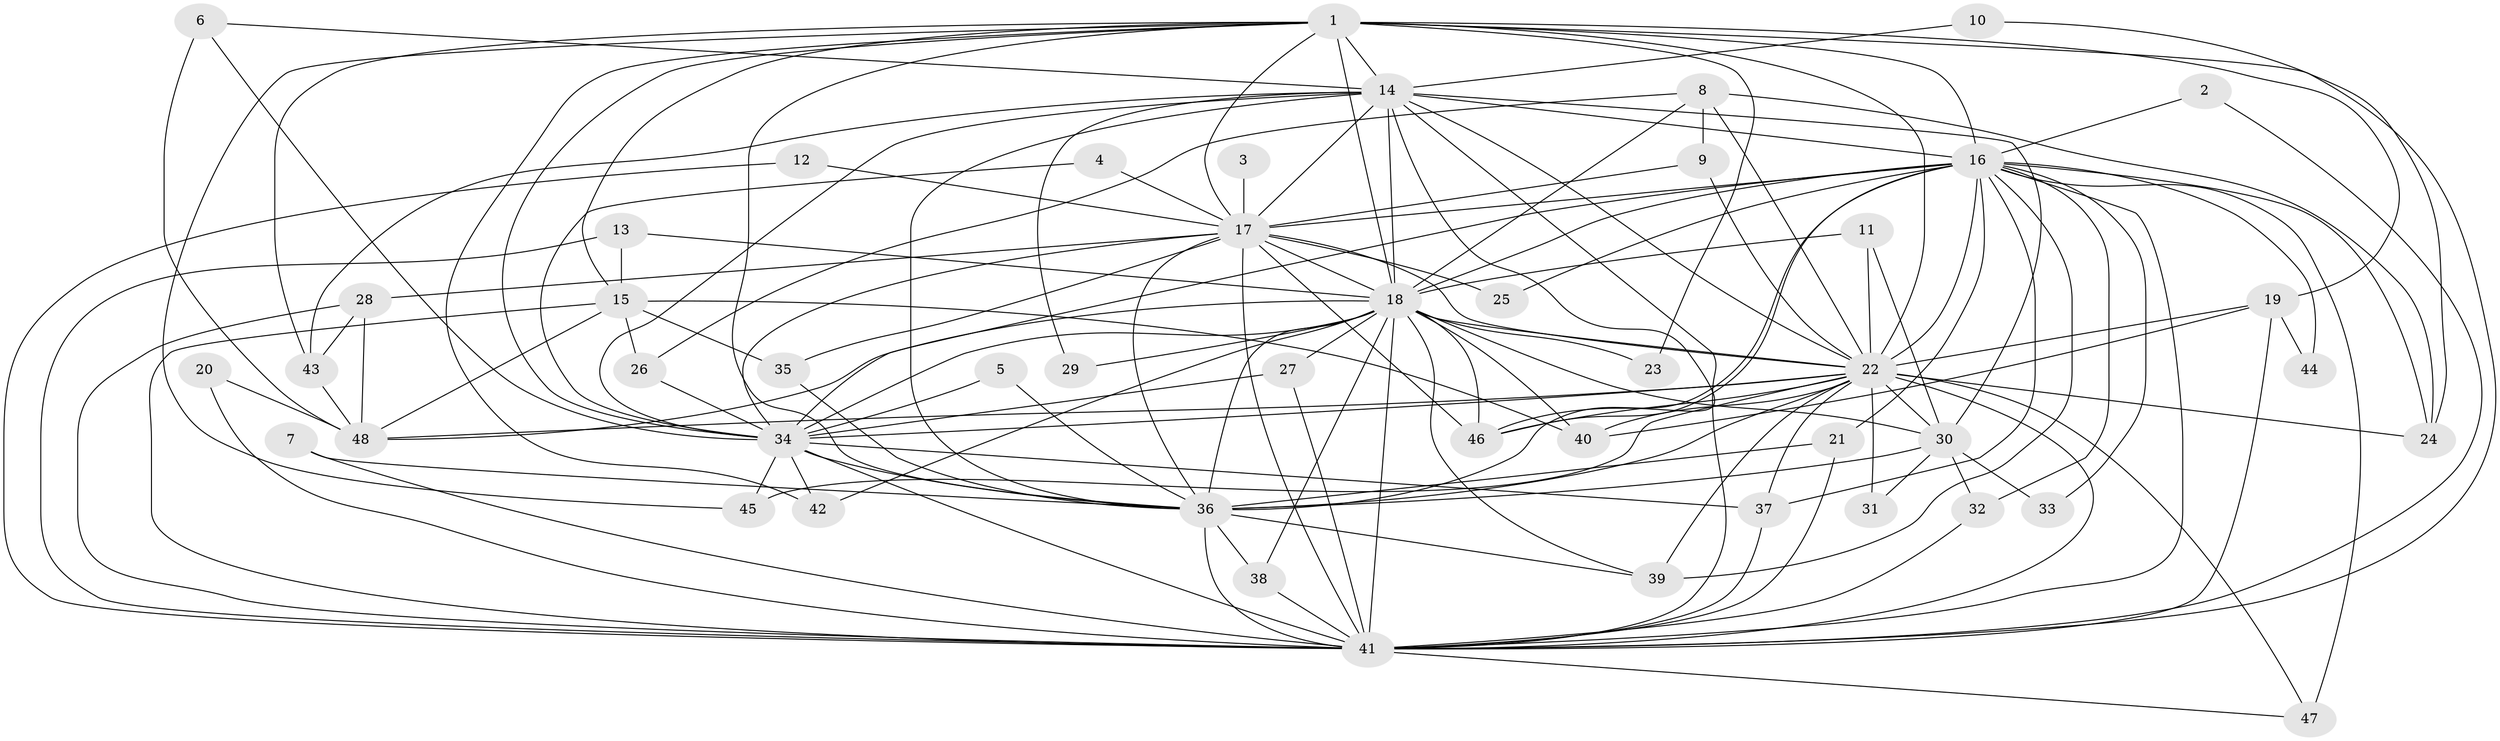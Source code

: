 // original degree distribution, {22: 0.010416666666666666, 17: 0.020833333333333332, 15: 0.010416666666666666, 24: 0.03125, 18: 0.010416666666666666, 20: 0.020833333333333332, 2: 0.5, 5: 0.020833333333333332, 6: 0.010416666666666666, 3: 0.2604166666666667, 4: 0.08333333333333333, 7: 0.020833333333333332}
// Generated by graph-tools (version 1.1) at 2025/49/03/09/25 03:49:38]
// undirected, 48 vertices, 143 edges
graph export_dot {
graph [start="1"]
  node [color=gray90,style=filled];
  1;
  2;
  3;
  4;
  5;
  6;
  7;
  8;
  9;
  10;
  11;
  12;
  13;
  14;
  15;
  16;
  17;
  18;
  19;
  20;
  21;
  22;
  23;
  24;
  25;
  26;
  27;
  28;
  29;
  30;
  31;
  32;
  33;
  34;
  35;
  36;
  37;
  38;
  39;
  40;
  41;
  42;
  43;
  44;
  45;
  46;
  47;
  48;
  1 -- 14 [weight=1.0];
  1 -- 15 [weight=1.0];
  1 -- 16 [weight=1.0];
  1 -- 17 [weight=1.0];
  1 -- 18 [weight=1.0];
  1 -- 19 [weight=1.0];
  1 -- 22 [weight=2.0];
  1 -- 23 [weight=1.0];
  1 -- 34 [weight=1.0];
  1 -- 36 [weight=1.0];
  1 -- 41 [weight=1.0];
  1 -- 42 [weight=1.0];
  1 -- 43 [weight=1.0];
  1 -- 45 [weight=1.0];
  2 -- 16 [weight=1.0];
  2 -- 41 [weight=1.0];
  3 -- 17 [weight=1.0];
  4 -- 17 [weight=1.0];
  4 -- 34 [weight=1.0];
  5 -- 34 [weight=1.0];
  5 -- 36 [weight=1.0];
  6 -- 14 [weight=1.0];
  6 -- 34 [weight=1.0];
  6 -- 48 [weight=1.0];
  7 -- 36 [weight=1.0];
  7 -- 41 [weight=1.0];
  8 -- 9 [weight=1.0];
  8 -- 18 [weight=2.0];
  8 -- 22 [weight=2.0];
  8 -- 24 [weight=1.0];
  8 -- 26 [weight=1.0];
  9 -- 17 [weight=1.0];
  9 -- 22 [weight=1.0];
  10 -- 14 [weight=1.0];
  10 -- 24 [weight=1.0];
  11 -- 18 [weight=1.0];
  11 -- 22 [weight=1.0];
  11 -- 30 [weight=1.0];
  12 -- 17 [weight=1.0];
  12 -- 41 [weight=1.0];
  13 -- 15 [weight=1.0];
  13 -- 18 [weight=1.0];
  13 -- 41 [weight=1.0];
  14 -- 16 [weight=2.0];
  14 -- 17 [weight=1.0];
  14 -- 18 [weight=1.0];
  14 -- 22 [weight=2.0];
  14 -- 29 [weight=2.0];
  14 -- 30 [weight=1.0];
  14 -- 34 [weight=1.0];
  14 -- 36 [weight=2.0];
  14 -- 41 [weight=1.0];
  14 -- 43 [weight=1.0];
  14 -- 46 [weight=1.0];
  15 -- 26 [weight=1.0];
  15 -- 35 [weight=1.0];
  15 -- 40 [weight=1.0];
  15 -- 41 [weight=1.0];
  15 -- 48 [weight=1.0];
  16 -- 17 [weight=1.0];
  16 -- 18 [weight=1.0];
  16 -- 21 [weight=1.0];
  16 -- 22 [weight=3.0];
  16 -- 24 [weight=1.0];
  16 -- 25 [weight=1.0];
  16 -- 32 [weight=1.0];
  16 -- 33 [weight=1.0];
  16 -- 34 [weight=1.0];
  16 -- 36 [weight=1.0];
  16 -- 37 [weight=1.0];
  16 -- 39 [weight=2.0];
  16 -- 41 [weight=1.0];
  16 -- 44 [weight=1.0];
  16 -- 46 [weight=1.0];
  16 -- 47 [weight=1.0];
  17 -- 18 [weight=1.0];
  17 -- 22 [weight=3.0];
  17 -- 25 [weight=1.0];
  17 -- 28 [weight=1.0];
  17 -- 34 [weight=2.0];
  17 -- 35 [weight=1.0];
  17 -- 36 [weight=1.0];
  17 -- 41 [weight=1.0];
  17 -- 46 [weight=1.0];
  18 -- 22 [weight=2.0];
  18 -- 23 [weight=2.0];
  18 -- 27 [weight=1.0];
  18 -- 29 [weight=1.0];
  18 -- 30 [weight=1.0];
  18 -- 34 [weight=1.0];
  18 -- 36 [weight=1.0];
  18 -- 38 [weight=1.0];
  18 -- 39 [weight=1.0];
  18 -- 40 [weight=1.0];
  18 -- 41 [weight=1.0];
  18 -- 42 [weight=1.0];
  18 -- 46 [weight=1.0];
  18 -- 48 [weight=1.0];
  19 -- 22 [weight=1.0];
  19 -- 40 [weight=1.0];
  19 -- 41 [weight=1.0];
  19 -- 44 [weight=1.0];
  20 -- 41 [weight=1.0];
  20 -- 48 [weight=1.0];
  21 -- 36 [weight=1.0];
  21 -- 41 [weight=1.0];
  22 -- 24 [weight=1.0];
  22 -- 30 [weight=1.0];
  22 -- 31 [weight=2.0];
  22 -- 34 [weight=2.0];
  22 -- 36 [weight=2.0];
  22 -- 37 [weight=1.0];
  22 -- 39 [weight=1.0];
  22 -- 40 [weight=1.0];
  22 -- 41 [weight=2.0];
  22 -- 45 [weight=1.0];
  22 -- 46 [weight=1.0];
  22 -- 47 [weight=1.0];
  22 -- 48 [weight=1.0];
  26 -- 34 [weight=1.0];
  27 -- 34 [weight=1.0];
  27 -- 41 [weight=1.0];
  28 -- 41 [weight=1.0];
  28 -- 43 [weight=1.0];
  28 -- 48 [weight=1.0];
  30 -- 31 [weight=1.0];
  30 -- 32 [weight=1.0];
  30 -- 33 [weight=1.0];
  30 -- 36 [weight=1.0];
  32 -- 41 [weight=1.0];
  34 -- 36 [weight=1.0];
  34 -- 37 [weight=2.0];
  34 -- 41 [weight=2.0];
  34 -- 42 [weight=1.0];
  34 -- 45 [weight=1.0];
  35 -- 36 [weight=1.0];
  36 -- 38 [weight=1.0];
  36 -- 39 [weight=1.0];
  36 -- 41 [weight=1.0];
  37 -- 41 [weight=1.0];
  38 -- 41 [weight=1.0];
  41 -- 47 [weight=1.0];
  43 -- 48 [weight=1.0];
}
